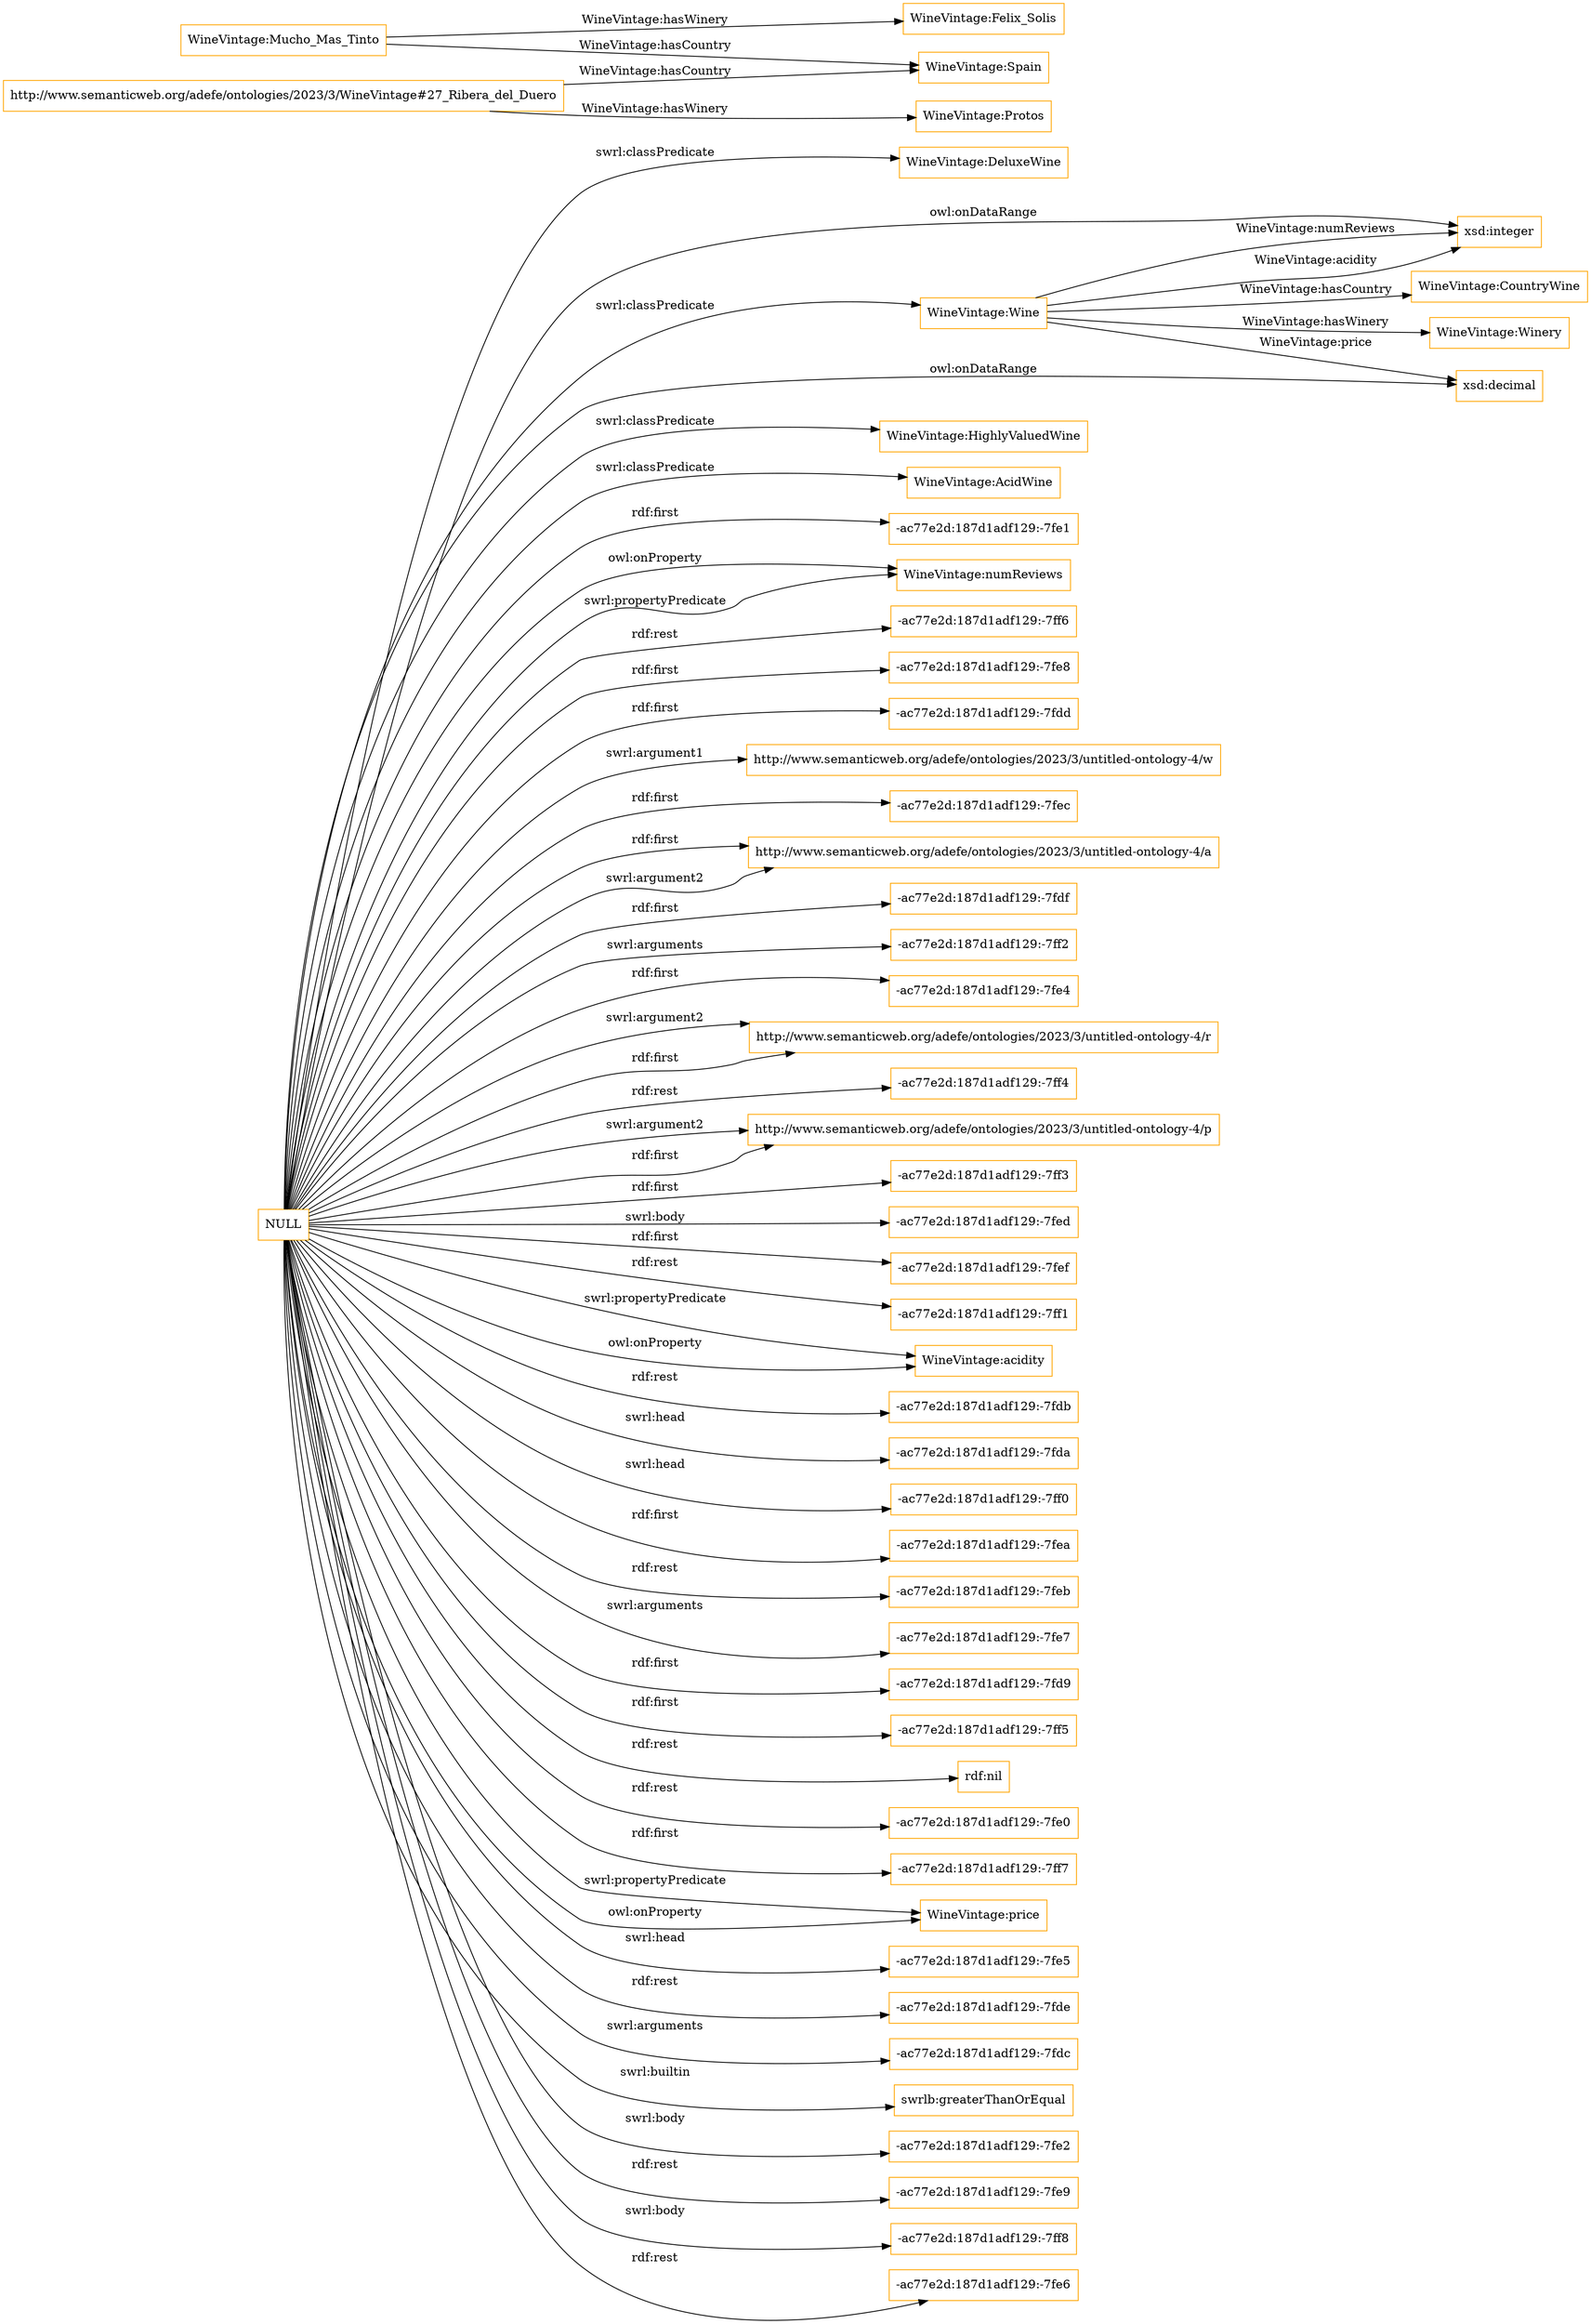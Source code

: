 digraph ar2dtool_diagram { 
rankdir=LR;
size="1501"
node [shape = rectangle, color="orange"]; "WineVintage:DeluxeWine" "WineVintage:CountryWine" "WineVintage:Wine" "WineVintage:HighlyValuedWine" "WineVintage:Winery" "WineVintage:AcidWine" ; /*classes style*/
	"WineVintage:Mucho_Mas_Tinto" -> "WineVintage:Felix_Solis" [ label = "WineVintage:hasWinery" ];
	"WineVintage:Mucho_Mas_Tinto" -> "WineVintage:Spain" [ label = "WineVintage:hasCountry" ];
	"NULL" -> "-ac77e2d:187d1adf129:-7fe1" [ label = "rdf:first" ];
	"NULL" -> "WineVintage:numReviews" [ label = "owl:onProperty" ];
	"NULL" -> "-ac77e2d:187d1adf129:-7ff6" [ label = "rdf:rest" ];
	"NULL" -> "-ac77e2d:187d1adf129:-7fe8" [ label = "rdf:first" ];
	"NULL" -> "-ac77e2d:187d1adf129:-7fdd" [ label = "rdf:first" ];
	"NULL" -> "http://www.semanticweb.org/adefe/ontologies/2023/3/untitled-ontology-4/w" [ label = "swrl:argument1" ];
	"NULL" -> "-ac77e2d:187d1adf129:-7fec" [ label = "rdf:first" ];
	"NULL" -> "http://www.semanticweb.org/adefe/ontologies/2023/3/untitled-ontology-4/a" [ label = "rdf:first" ];
	"NULL" -> "-ac77e2d:187d1adf129:-7fdf" [ label = "rdf:first" ];
	"NULL" -> "WineVintage:numReviews" [ label = "swrl:propertyPredicate" ];
	"NULL" -> "-ac77e2d:187d1adf129:-7ff2" [ label = "swrl:arguments" ];
	"NULL" -> "http://www.semanticweb.org/adefe/ontologies/2023/3/untitled-ontology-4/a" [ label = "swrl:argument2" ];
	"NULL" -> "-ac77e2d:187d1adf129:-7fe4" [ label = "rdf:first" ];
	"NULL" -> "http://www.semanticweb.org/adefe/ontologies/2023/3/untitled-ontology-4/r" [ label = "swrl:argument2" ];
	"NULL" -> "-ac77e2d:187d1adf129:-7ff4" [ label = "rdf:rest" ];
	"NULL" -> "http://www.semanticweb.org/adefe/ontologies/2023/3/untitled-ontology-4/p" [ label = "swrl:argument2" ];
	"NULL" -> "-ac77e2d:187d1adf129:-7ff3" [ label = "rdf:first" ];
	"NULL" -> "-ac77e2d:187d1adf129:-7fed" [ label = "swrl:body" ];
	"NULL" -> "http://www.semanticweb.org/adefe/ontologies/2023/3/untitled-ontology-4/r" [ label = "rdf:first" ];
	"NULL" -> "xsd:integer" [ label = "owl:onDataRange" ];
	"NULL" -> "-ac77e2d:187d1adf129:-7fef" [ label = "rdf:first" ];
	"NULL" -> "-ac77e2d:187d1adf129:-7ff1" [ label = "rdf:rest" ];
	"NULL" -> "WineVintage:acidity" [ label = "swrl:propertyPredicate" ];
	"NULL" -> "-ac77e2d:187d1adf129:-7fdb" [ label = "rdf:rest" ];
	"NULL" -> "-ac77e2d:187d1adf129:-7fda" [ label = "swrl:head" ];
	"NULL" -> "-ac77e2d:187d1adf129:-7ff0" [ label = "swrl:head" ];
	"NULL" -> "-ac77e2d:187d1adf129:-7fea" [ label = "rdf:first" ];
	"NULL" -> "-ac77e2d:187d1adf129:-7feb" [ label = "rdf:rest" ];
	"NULL" -> "-ac77e2d:187d1adf129:-7fe7" [ label = "swrl:arguments" ];
	"NULL" -> "-ac77e2d:187d1adf129:-7fd9" [ label = "rdf:first" ];
	"NULL" -> "-ac77e2d:187d1adf129:-7ff5" [ label = "rdf:first" ];
	"NULL" -> "rdf:nil" [ label = "rdf:rest" ];
	"NULL" -> "-ac77e2d:187d1adf129:-7fe0" [ label = "rdf:rest" ];
	"NULL" -> "http://www.semanticweb.org/adefe/ontologies/2023/3/untitled-ontology-4/p" [ label = "rdf:first" ];
	"NULL" -> "-ac77e2d:187d1adf129:-7ff7" [ label = "rdf:first" ];
	"NULL" -> "WineVintage:Wine" [ label = "swrl:classPredicate" ];
	"NULL" -> "WineVintage:price" [ label = "swrl:propertyPredicate" ];
	"NULL" -> "-ac77e2d:187d1adf129:-7fe5" [ label = "swrl:head" ];
	"NULL" -> "-ac77e2d:187d1adf129:-7fde" [ label = "rdf:rest" ];
	"NULL" -> "-ac77e2d:187d1adf129:-7fdc" [ label = "swrl:arguments" ];
	"NULL" -> "swrlb:greaterThanOrEqual" [ label = "swrl:builtin" ];
	"NULL" -> "-ac77e2d:187d1adf129:-7fe2" [ label = "swrl:body" ];
	"NULL" -> "-ac77e2d:187d1adf129:-7fe9" [ label = "rdf:rest" ];
	"NULL" -> "WineVintage:price" [ label = "owl:onProperty" ];
	"NULL" -> "WineVintage:AcidWine" [ label = "swrl:classPredicate" ];
	"NULL" -> "xsd:decimal" [ label = "owl:onDataRange" ];
	"NULL" -> "WineVintage:acidity" [ label = "owl:onProperty" ];
	"NULL" -> "-ac77e2d:187d1adf129:-7ff8" [ label = "swrl:body" ];
	"NULL" -> "-ac77e2d:187d1adf129:-7fe6" [ label = "rdf:rest" ];
	"NULL" -> "WineVintage:HighlyValuedWine" [ label = "swrl:classPredicate" ];
	"NULL" -> "WineVintage:DeluxeWine" [ label = "swrl:classPredicate" ];
	"http://www.semanticweb.org/adefe/ontologies/2023/3/WineVintage#27_Ribera_del_Duero" -> "WineVintage:Protos" [ label = "WineVintage:hasWinery" ];
	"http://www.semanticweb.org/adefe/ontologies/2023/3/WineVintage#27_Ribera_del_Duero" -> "WineVintage:Spain" [ label = "WineVintage:hasCountry" ];
	"WineVintage:Wine" -> "WineVintage:Winery" [ label = "WineVintage:hasWinery" ];
	"WineVintage:Wine" -> "xsd:integer" [ label = "WineVintage:numReviews" ];
	"WineVintage:Wine" -> "xsd:integer" [ label = "WineVintage:acidity" ];
	"WineVintage:Wine" -> "xsd:decimal" [ label = "WineVintage:price" ];
	"WineVintage:Wine" -> "WineVintage:CountryWine" [ label = "WineVintage:hasCountry" ];

}
